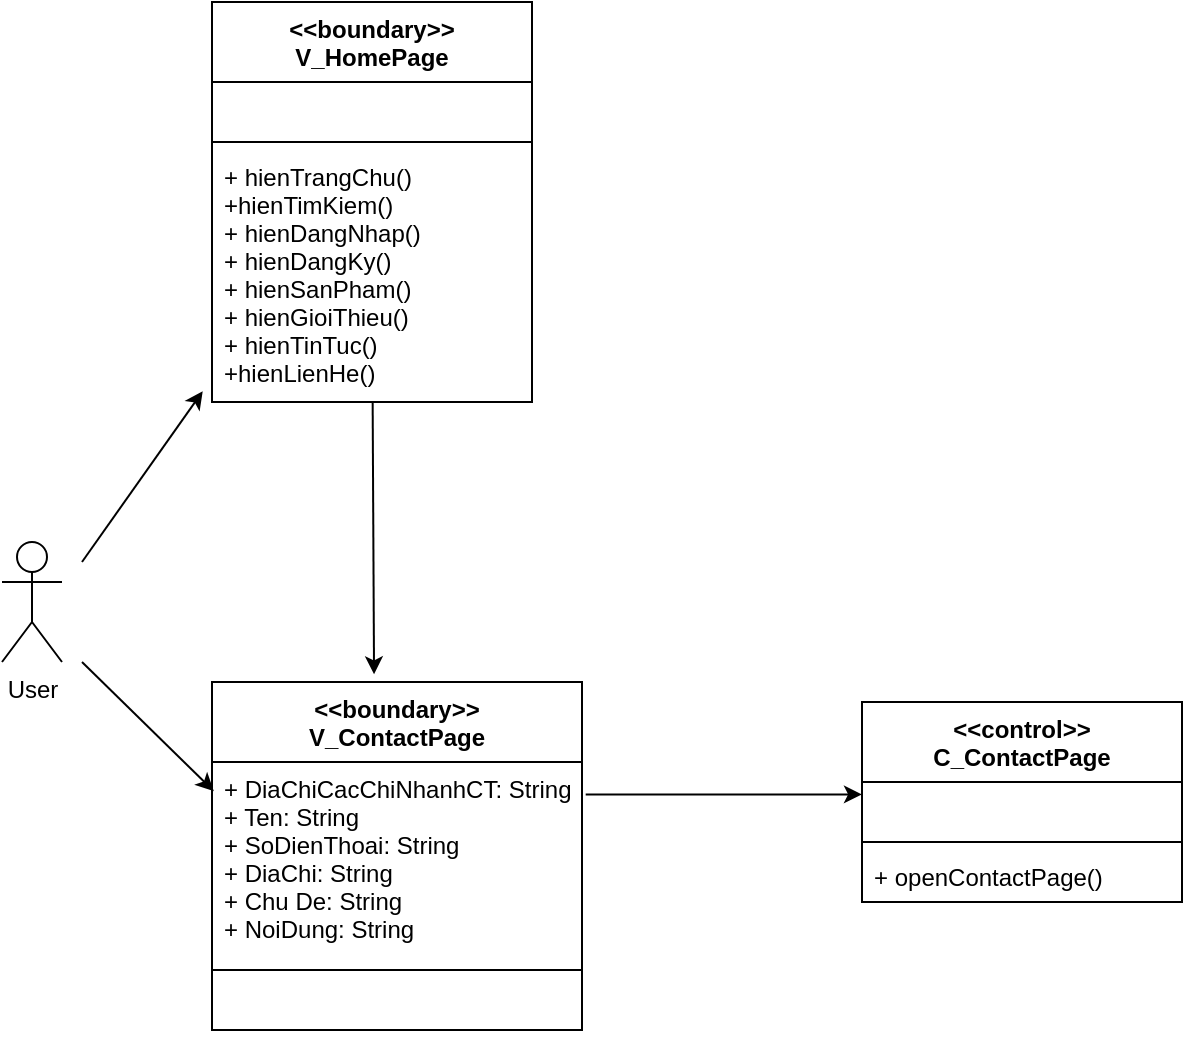 <mxfile version="14.0.4" type="github">
  <diagram id="j-jNek8Vs6Zp0OdATfKV" name="Page-1">
    <mxGraphModel dx="1038" dy="548" grid="1" gridSize="10" guides="1" tooltips="1" connect="1" arrows="1" fold="1" page="1" pageScale="1" pageWidth="850" pageHeight="1100" math="0" shadow="0">
      <root>
        <mxCell id="0" />
        <mxCell id="1" parent="0" />
        <mxCell id="PXqKB6OC3jWqqJZbwXuf-1" value="User" style="shape=umlActor;verticalLabelPosition=bottom;verticalAlign=top;html=1;outlineConnect=0;" parent="1" vertex="1">
          <mxGeometry x="80" y="280" width="30" height="60" as="geometry" />
        </mxCell>
        <mxCell id="PXqKB6OC3jWqqJZbwXuf-2" value="&lt;&lt;boundary&gt;&gt;&#xa;V_ContactPage" style="swimlane;fontStyle=1;align=center;verticalAlign=top;childLayout=stackLayout;horizontal=1;startSize=40;horizontalStack=0;resizeParent=1;resizeParentMax=0;resizeLast=0;collapsible=1;marginBottom=0;" parent="1" vertex="1">
          <mxGeometry x="185" y="350" width="185" height="174" as="geometry" />
        </mxCell>
        <mxCell id="PXqKB6OC3jWqqJZbwXuf-3" value="+ DiaChiCacChiNhanhCT: String&#xa;+ Ten: String&#xa;+ SoDienThoai: String&#xa;+ DiaChi: String&#xa;+ Chu De: String&#xa;+ NoiDung: String" style="text;strokeColor=none;fillColor=none;align=left;verticalAlign=top;spacingLeft=4;spacingRight=4;overflow=hidden;rotatable=0;points=[[0,0.5],[1,0.5]];portConstraint=eastwest;" parent="PXqKB6OC3jWqqJZbwXuf-2" vertex="1">
          <mxGeometry y="40" width="185" height="100" as="geometry" />
        </mxCell>
        <mxCell id="PXqKB6OC3jWqqJZbwXuf-4" value="" style="line;strokeWidth=1;fillColor=none;align=left;verticalAlign=middle;spacingTop=-1;spacingLeft=3;spacingRight=3;rotatable=0;labelPosition=right;points=[];portConstraint=eastwest;" parent="PXqKB6OC3jWqqJZbwXuf-2" vertex="1">
          <mxGeometry y="140" width="185" height="8" as="geometry" />
        </mxCell>
        <mxCell id="PXqKB6OC3jWqqJZbwXuf-5" value="  " style="text;strokeColor=none;fillColor=none;align=left;verticalAlign=top;spacingLeft=4;spacingRight=4;overflow=hidden;rotatable=0;points=[[0,0.5],[1,0.5]];portConstraint=eastwest;" parent="PXqKB6OC3jWqqJZbwXuf-2" vertex="1">
          <mxGeometry y="148" width="185" height="26" as="geometry" />
        </mxCell>
        <mxCell id="PXqKB6OC3jWqqJZbwXuf-6" value="&lt;&lt;control&gt;&gt;&#xa;C_ContactPage" style="swimlane;fontStyle=1;align=center;verticalAlign=top;childLayout=stackLayout;horizontal=1;startSize=40;horizontalStack=0;resizeParent=1;resizeParentMax=0;resizeLast=0;collapsible=1;marginBottom=0;" parent="1" vertex="1">
          <mxGeometry x="510" y="360" width="160" height="100" as="geometry" />
        </mxCell>
        <mxCell id="PXqKB6OC3jWqqJZbwXuf-7" value=" " style="text;strokeColor=none;fillColor=none;align=left;verticalAlign=top;spacingLeft=4;spacingRight=4;overflow=hidden;rotatable=0;points=[[0,0.5],[1,0.5]];portConstraint=eastwest;" parent="PXqKB6OC3jWqqJZbwXuf-6" vertex="1">
          <mxGeometry y="40" width="160" height="26" as="geometry" />
        </mxCell>
        <mxCell id="PXqKB6OC3jWqqJZbwXuf-8" value="" style="line;strokeWidth=1;fillColor=none;align=left;verticalAlign=middle;spacingTop=-1;spacingLeft=3;spacingRight=3;rotatable=0;labelPosition=right;points=[];portConstraint=eastwest;" parent="PXqKB6OC3jWqqJZbwXuf-6" vertex="1">
          <mxGeometry y="66" width="160" height="8" as="geometry" />
        </mxCell>
        <mxCell id="PXqKB6OC3jWqqJZbwXuf-9" value="+ openContactPage()" style="text;strokeColor=none;fillColor=none;align=left;verticalAlign=top;spacingLeft=4;spacingRight=4;overflow=hidden;rotatable=0;points=[[0,0.5],[1,0.5]];portConstraint=eastwest;" parent="PXqKB6OC3jWqqJZbwXuf-6" vertex="1">
          <mxGeometry y="74" width="160" height="26" as="geometry" />
        </mxCell>
        <mxCell id="PXqKB6OC3jWqqJZbwXuf-10" value="" style="endArrow=classic;html=1;entryX=0.005;entryY=0.146;entryDx=0;entryDy=0;entryPerimeter=0;" parent="1" target="PXqKB6OC3jWqqJZbwXuf-3" edge="1">
          <mxGeometry width="50" height="50" relative="1" as="geometry">
            <mxPoint x="120" y="340" as="sourcePoint" />
            <mxPoint x="240" y="300" as="targetPoint" />
          </mxGeometry>
        </mxCell>
        <mxCell id="PXqKB6OC3jWqqJZbwXuf-11" value="" style="endArrow=classic;html=1;exitX=1.01;exitY=0.162;exitDx=0;exitDy=0;exitPerimeter=0;entryX=0;entryY=0.238;entryDx=0;entryDy=0;entryPerimeter=0;" parent="1" source="PXqKB6OC3jWqqJZbwXuf-3" target="PXqKB6OC3jWqqJZbwXuf-7" edge="1">
          <mxGeometry width="50" height="50" relative="1" as="geometry">
            <mxPoint x="400" y="280" as="sourcePoint" />
            <mxPoint x="450" y="230" as="targetPoint" />
          </mxGeometry>
        </mxCell>
        <mxCell id="MC75S11mzwjM6RHSEPxO-1" value="&lt;&lt;boundary&gt;&gt;&#xa;V_HomePage" style="swimlane;fontStyle=1;align=center;verticalAlign=top;childLayout=stackLayout;horizontal=1;startSize=40;horizontalStack=0;resizeParent=1;resizeParentMax=0;resizeLast=0;collapsible=1;marginBottom=0;" vertex="1" parent="1">
          <mxGeometry x="185" y="10" width="160" height="200" as="geometry" />
        </mxCell>
        <mxCell id="MC75S11mzwjM6RHSEPxO-2" value="  " style="text;strokeColor=none;fillColor=none;align=left;verticalAlign=top;spacingLeft=4;spacingRight=4;overflow=hidden;rotatable=0;points=[[0,0.5],[1,0.5]];portConstraint=eastwest;" vertex="1" parent="MC75S11mzwjM6RHSEPxO-1">
          <mxGeometry y="40" width="160" height="26" as="geometry" />
        </mxCell>
        <mxCell id="MC75S11mzwjM6RHSEPxO-3" value="" style="line;strokeWidth=1;fillColor=none;align=left;verticalAlign=middle;spacingTop=-1;spacingLeft=3;spacingRight=3;rotatable=0;labelPosition=right;points=[];portConstraint=eastwest;" vertex="1" parent="MC75S11mzwjM6RHSEPxO-1">
          <mxGeometry y="66" width="160" height="8" as="geometry" />
        </mxCell>
        <mxCell id="MC75S11mzwjM6RHSEPxO-4" value="+ hienTrangChu()&#xa;+hienTimKiem()&#xa;+ hienDangNhap()&#xa;+ hienDangKy()&#xa;+ hienSanPham()&#xa;+ hienGioiThieu()&#xa;+ hienTinTuc()&#xa;+hienLienHe()" style="text;strokeColor=none;fillColor=none;align=left;verticalAlign=top;spacingLeft=4;spacingRight=4;overflow=hidden;rotatable=0;points=[[0,0.5],[1,0.5]];portConstraint=eastwest;" vertex="1" parent="MC75S11mzwjM6RHSEPxO-1">
          <mxGeometry y="74" width="160" height="126" as="geometry" />
        </mxCell>
        <mxCell id="MC75S11mzwjM6RHSEPxO-5" value="" style="endArrow=classic;html=1;entryX=0.438;entryY=-0.022;entryDx=0;entryDy=0;entryPerimeter=0;" edge="1" parent="1" source="MC75S11mzwjM6RHSEPxO-4" target="PXqKB6OC3jWqqJZbwXuf-2">
          <mxGeometry width="50" height="50" relative="1" as="geometry">
            <mxPoint x="120" y="335.628" as="sourcePoint" />
            <mxPoint x="195.8" y="414.6" as="targetPoint" />
          </mxGeometry>
        </mxCell>
        <mxCell id="MC75S11mzwjM6RHSEPxO-6" value="" style="endArrow=classic;html=1;entryX=-0.029;entryY=0.957;entryDx=0;entryDy=0;entryPerimeter=0;" edge="1" parent="1" target="MC75S11mzwjM6RHSEPxO-4">
          <mxGeometry width="50" height="50" relative="1" as="geometry">
            <mxPoint x="120" y="290" as="sourcePoint" />
            <mxPoint x="205.8" y="424.6" as="targetPoint" />
          </mxGeometry>
        </mxCell>
      </root>
    </mxGraphModel>
  </diagram>
</mxfile>
